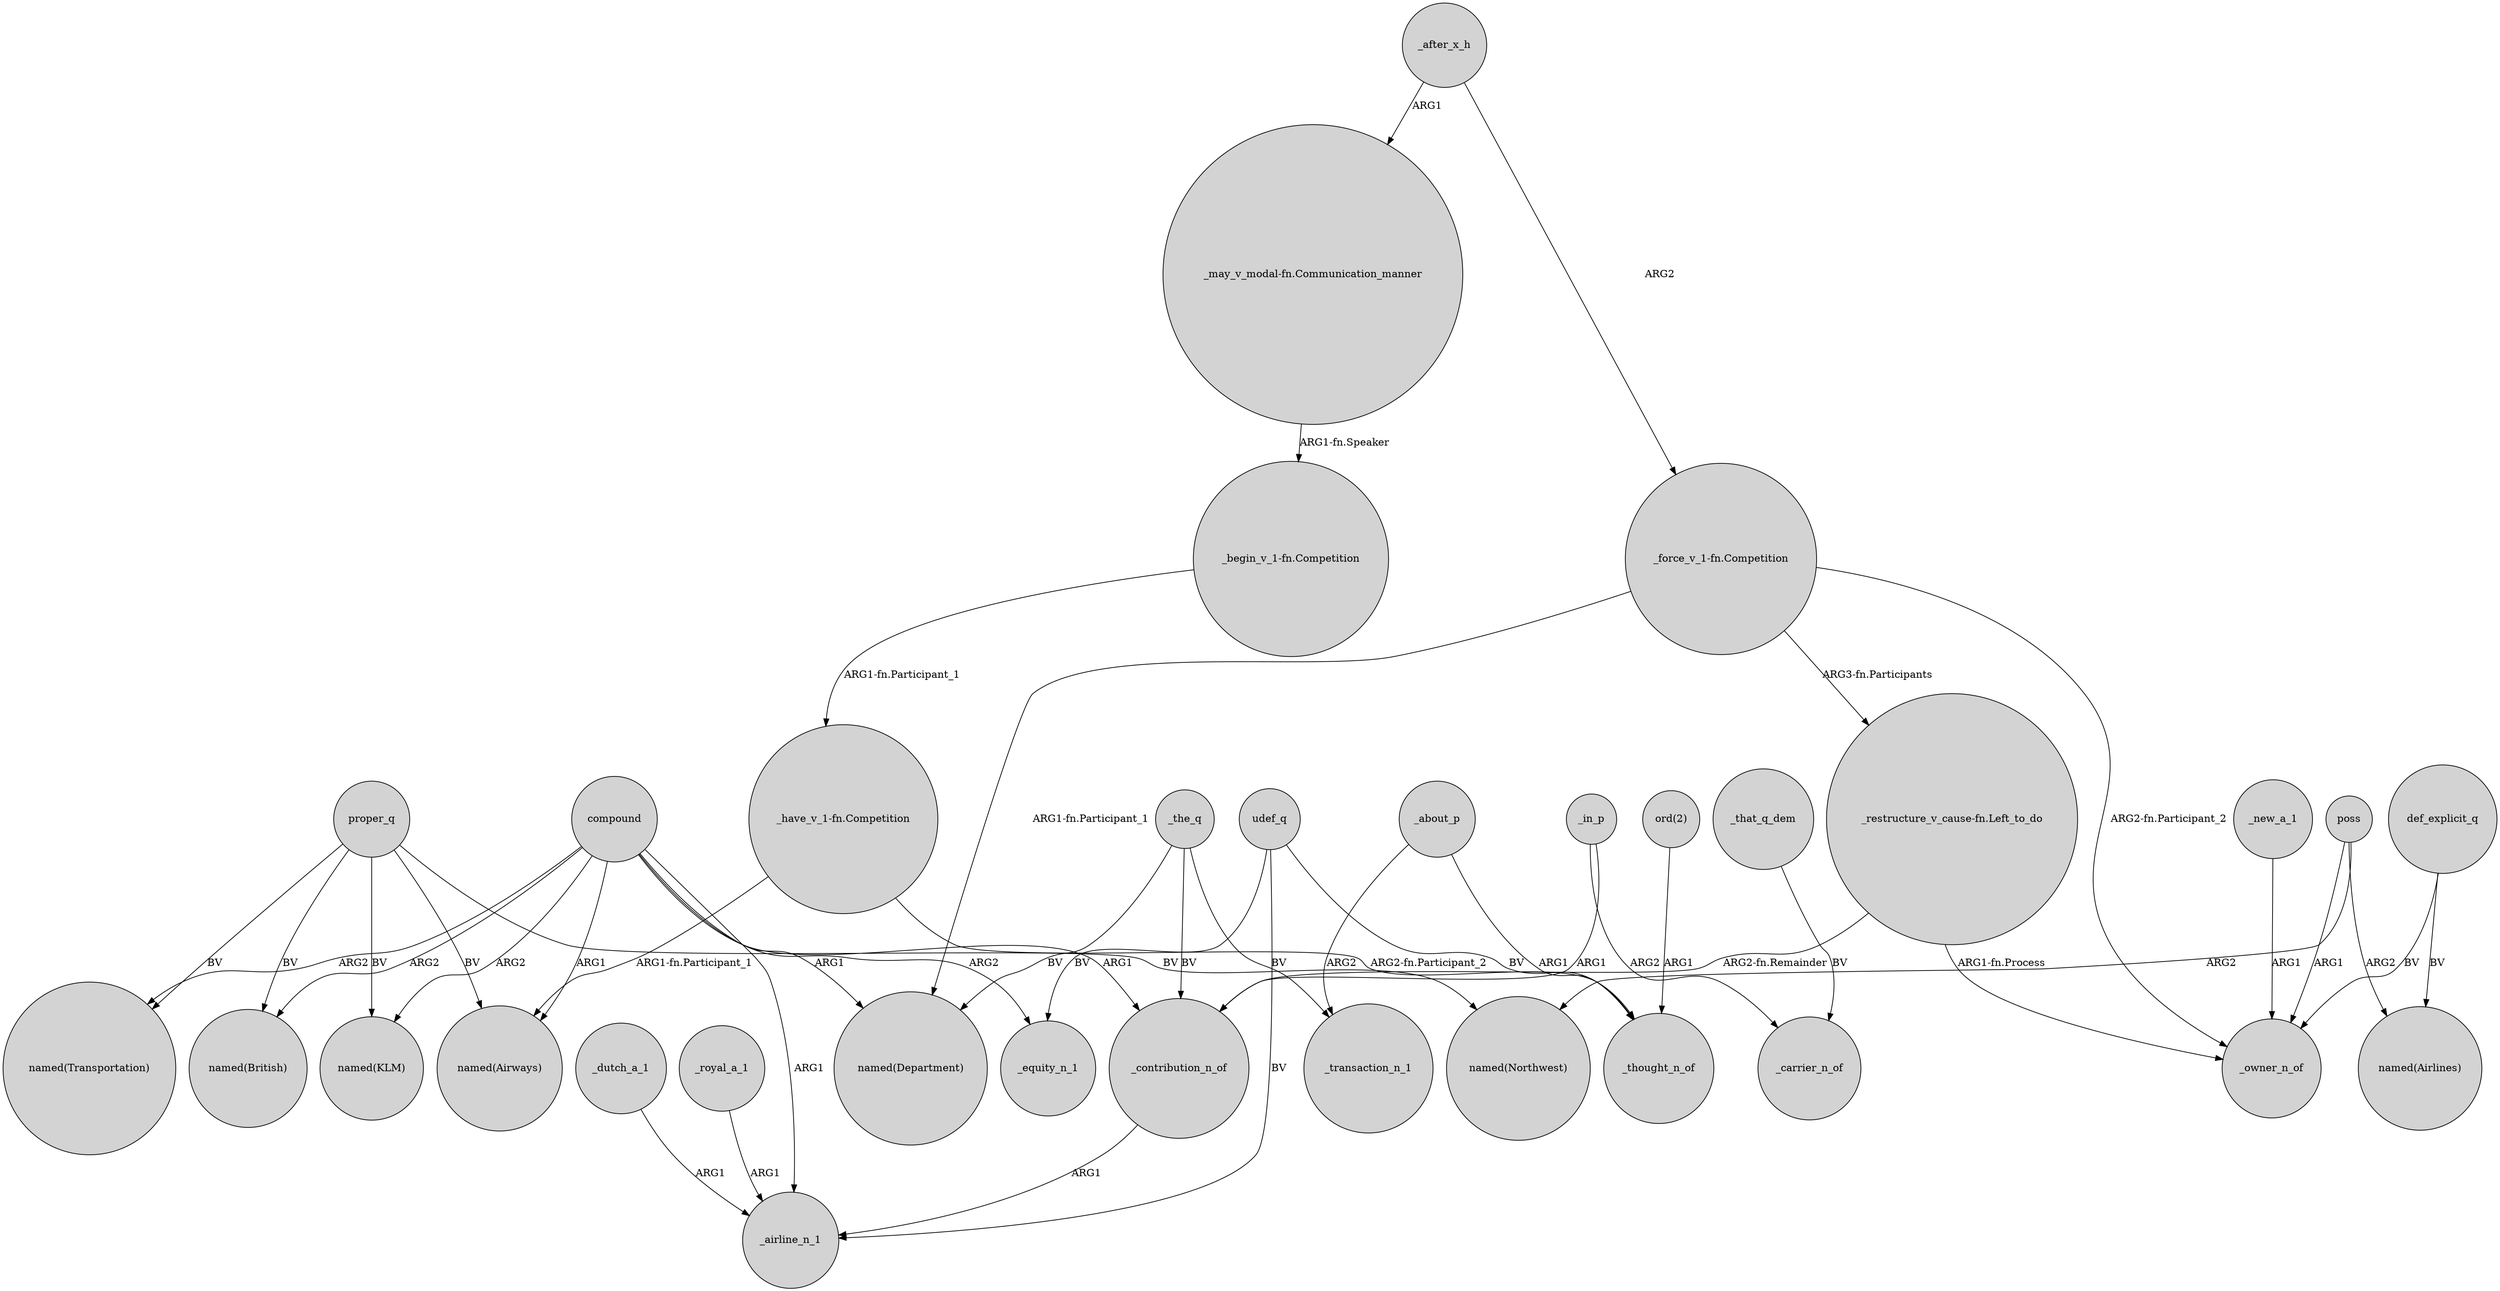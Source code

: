 digraph {
	node [shape=circle style=filled]
	proper_q -> "named(British)" [label=BV]
	_that_q_dem -> _carrier_n_of [label=BV]
	"_force_v_1-fn.Competition" -> _owner_n_of [label="ARG2-fn.Participant_2"]
	"_restructure_v_cause-fn.Left_to_do" -> _contribution_n_of [label="ARG2-fn.Remainder"]
	"_force_v_1-fn.Competition" -> "named(Department)" [label="ARG1-fn.Participant_1"]
	compound -> "named(KLM)" [label=ARG2]
	_the_q -> _contribution_n_of [label=BV]
	"_have_v_1-fn.Competition" -> _thought_n_of [label="ARG2-fn.Participant_2"]
	_the_q -> "named(Department)" [label=BV]
	_contribution_n_of -> _airline_n_1 [label=ARG1]
	udef_q -> _equity_n_1 [label=BV]
	_in_p -> _contribution_n_of [label=ARG1]
	_new_a_1 -> _owner_n_of [label=ARG1]
	_dutch_a_1 -> _airline_n_1 [label=ARG1]
	udef_q -> _airline_n_1 [label=BV]
	_after_x_h -> "_force_v_1-fn.Competition" [label=ARG2]
	poss -> "named(Airlines)" [label=ARG2]
	compound -> _equity_n_1 [label=ARG2]
	compound -> "named(Airways)" [label=ARG1]
	"ord(2)" -> _thought_n_of [label=ARG1]
	_the_q -> _transaction_n_1 [label=BV]
	proper_q -> "named(Northwest)" [label=BV]
	_about_p -> _thought_n_of [label=ARG1]
	poss -> "named(Northwest)" [label=ARG2]
	"_force_v_1-fn.Competition" -> "_restructure_v_cause-fn.Left_to_do" [label="ARG3-fn.Participants"]
	compound -> "named(Transportation)" [label=ARG2]
	proper_q -> "named(Transportation)" [label=BV]
	compound -> _contribution_n_of [label=ARG1]
	compound -> "named(Department)" [label=ARG1]
	_royal_a_1 -> _airline_n_1 [label=ARG1]
	"_begin_v_1-fn.Competition" -> "_have_v_1-fn.Competition" [label="ARG1-fn.Participant_1"]
	proper_q -> "named(Airways)" [label=BV]
	_about_p -> _transaction_n_1 [label=ARG2]
	"_may_v_modal-fn.Communication_manner" -> "_begin_v_1-fn.Competition" [label="ARG1-fn.Speaker"]
	proper_q -> "named(KLM)" [label=BV]
	def_explicit_q -> _owner_n_of [label=BV]
	compound -> "named(British)" [label=ARG2]
	"_restructure_v_cause-fn.Left_to_do" -> _owner_n_of [label="ARG1-fn.Process"]
	poss -> _owner_n_of [label=ARG1]
	_in_p -> _carrier_n_of [label=ARG2]
	udef_q -> _thought_n_of [label=BV]
	_after_x_h -> "_may_v_modal-fn.Communication_manner" [label=ARG1]
	"_have_v_1-fn.Competition" -> "named(Airways)" [label="ARG1-fn.Participant_1"]
	def_explicit_q -> "named(Airlines)" [label=BV]
	compound -> _airline_n_1 [label=ARG1]
}
